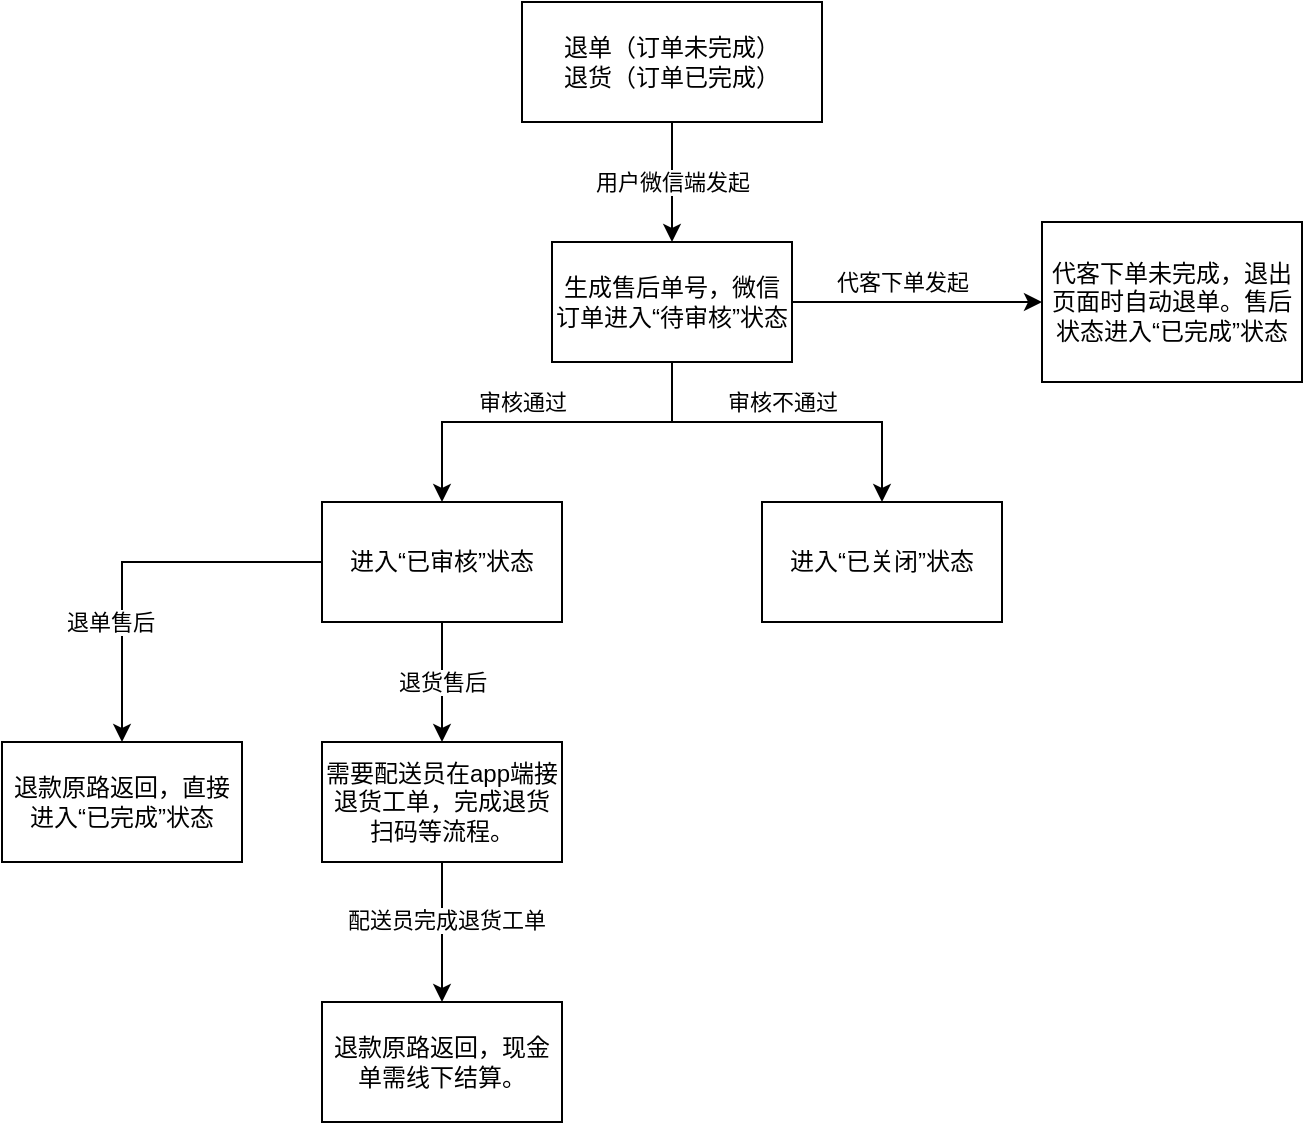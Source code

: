 <mxfile version="24.8.4">
  <diagram name="第 1 页" id="1sFSbbEGuXlfNKSqjcJ1">
    <mxGraphModel dx="1017" dy="761" grid="1" gridSize="10" guides="1" tooltips="1" connect="1" arrows="1" fold="1" page="1" pageScale="1" pageWidth="827" pageHeight="1169" math="0" shadow="0">
      <root>
        <mxCell id="0" />
        <mxCell id="1" parent="0" />
        <mxCell id="MTLPkXPKNpE5f-dPuwTn-1" value="退单（订单未完成）&lt;div&gt;退货（订单已完成）&lt;/div&gt;" style="rounded=0;whiteSpace=wrap;html=1;" vertex="1" parent="1">
          <mxGeometry x="320" y="110" width="150" height="60" as="geometry" />
        </mxCell>
        <mxCell id="MTLPkXPKNpE5f-dPuwTn-2" value="生成售后单号，微信订单进入“待审核”状态" style="rounded=0;whiteSpace=wrap;html=1;" vertex="1" parent="1">
          <mxGeometry x="335" y="230" width="120" height="60" as="geometry" />
        </mxCell>
        <mxCell id="MTLPkXPKNpE5f-dPuwTn-3" value="" style="endArrow=classic;html=1;rounded=0;exitX=0.5;exitY=1;exitDx=0;exitDy=0;" edge="1" parent="1" source="MTLPkXPKNpE5f-dPuwTn-1" target="MTLPkXPKNpE5f-dPuwTn-2">
          <mxGeometry width="50" height="50" relative="1" as="geometry">
            <mxPoint x="300" y="250" as="sourcePoint" />
            <mxPoint x="350" y="200" as="targetPoint" />
          </mxGeometry>
        </mxCell>
        <mxCell id="MTLPkXPKNpE5f-dPuwTn-4" value="用户微信端发起" style="edgeLabel;html=1;align=center;verticalAlign=middle;resizable=0;points=[];" vertex="1" connectable="0" parent="MTLPkXPKNpE5f-dPuwTn-3">
          <mxGeometry x="-0.289" y="3" relative="1" as="geometry">
            <mxPoint x="-3" y="8" as="offset" />
          </mxGeometry>
        </mxCell>
        <mxCell id="MTLPkXPKNpE5f-dPuwTn-5" value="进入“已审核”状态" style="rounded=0;whiteSpace=wrap;html=1;" vertex="1" parent="1">
          <mxGeometry x="220" y="360" width="120" height="60" as="geometry" />
        </mxCell>
        <mxCell id="MTLPkXPKNpE5f-dPuwTn-6" value="进入“已关闭”状态" style="rounded=0;whiteSpace=wrap;html=1;" vertex="1" parent="1">
          <mxGeometry x="440" y="360" width="120" height="60" as="geometry" />
        </mxCell>
        <mxCell id="MTLPkXPKNpE5f-dPuwTn-7" value="" style="endArrow=classic;html=1;rounded=0;exitX=0.5;exitY=1;exitDx=0;exitDy=0;entryX=0.5;entryY=0;entryDx=0;entryDy=0;" edge="1" parent="1" source="MTLPkXPKNpE5f-dPuwTn-2" target="MTLPkXPKNpE5f-dPuwTn-5">
          <mxGeometry width="50" height="50" relative="1" as="geometry">
            <mxPoint x="160" y="330" as="sourcePoint" />
            <mxPoint x="210" y="280" as="targetPoint" />
            <Array as="points">
              <mxPoint x="395" y="320" />
              <mxPoint x="280" y="320" />
            </Array>
          </mxGeometry>
        </mxCell>
        <mxCell id="MTLPkXPKNpE5f-dPuwTn-8" value="审核通过" style="edgeLabel;html=1;align=center;verticalAlign=middle;resizable=0;points=[];" vertex="1" connectable="0" parent="MTLPkXPKNpE5f-dPuwTn-7">
          <mxGeometry x="0.114" y="1" relative="1" as="geometry">
            <mxPoint x="-2" y="-11" as="offset" />
          </mxGeometry>
        </mxCell>
        <mxCell id="MTLPkXPKNpE5f-dPuwTn-9" value="" style="endArrow=classic;html=1;rounded=0;exitX=0.5;exitY=1;exitDx=0;exitDy=0;entryX=0.5;entryY=0;entryDx=0;entryDy=0;" edge="1" parent="1" source="MTLPkXPKNpE5f-dPuwTn-2" target="MTLPkXPKNpE5f-dPuwTn-6">
          <mxGeometry width="50" height="50" relative="1" as="geometry">
            <mxPoint x="430" y="350" as="sourcePoint" />
            <mxPoint x="480" y="300" as="targetPoint" />
            <Array as="points">
              <mxPoint x="395" y="320" />
              <mxPoint x="500" y="320" />
            </Array>
          </mxGeometry>
        </mxCell>
        <mxCell id="MTLPkXPKNpE5f-dPuwTn-10" value="审核不通过" style="edgeLabel;html=1;align=center;verticalAlign=middle;resizable=0;points=[];" vertex="1" connectable="0" parent="MTLPkXPKNpE5f-dPuwTn-9">
          <mxGeometry x="-0.2" y="3" relative="1" as="geometry">
            <mxPoint x="15" y="-7" as="offset" />
          </mxGeometry>
        </mxCell>
        <mxCell id="MTLPkXPKNpE5f-dPuwTn-11" value="退款原路返回，直接进入“已完成”状态" style="rounded=0;whiteSpace=wrap;html=1;" vertex="1" parent="1">
          <mxGeometry x="60" y="480" width="120" height="60" as="geometry" />
        </mxCell>
        <mxCell id="MTLPkXPKNpE5f-dPuwTn-12" value="" style="endArrow=classic;html=1;rounded=0;exitX=0;exitY=0.5;exitDx=0;exitDy=0;entryX=0.5;entryY=0;entryDx=0;entryDy=0;" edge="1" parent="1" source="MTLPkXPKNpE5f-dPuwTn-5" target="MTLPkXPKNpE5f-dPuwTn-11">
          <mxGeometry width="50" height="50" relative="1" as="geometry">
            <mxPoint x="130" y="490" as="sourcePoint" />
            <mxPoint x="180" y="440" as="targetPoint" />
            <Array as="points">
              <mxPoint x="120" y="390" />
            </Array>
          </mxGeometry>
        </mxCell>
        <mxCell id="MTLPkXPKNpE5f-dPuwTn-13" value="退单售后" style="edgeLabel;html=1;align=center;verticalAlign=middle;resizable=0;points=[];" vertex="1" connectable="0" parent="MTLPkXPKNpE5f-dPuwTn-12">
          <mxGeometry x="-0.343" y="-1" relative="1" as="geometry">
            <mxPoint x="-44" y="31" as="offset" />
          </mxGeometry>
        </mxCell>
        <mxCell id="MTLPkXPKNpE5f-dPuwTn-14" value="需要配送员在app端接退货工单，完成退货扫码等流程。" style="rounded=0;whiteSpace=wrap;html=1;" vertex="1" parent="1">
          <mxGeometry x="220" y="480" width="120" height="60" as="geometry" />
        </mxCell>
        <mxCell id="MTLPkXPKNpE5f-dPuwTn-16" value="" style="endArrow=classic;html=1;rounded=0;exitX=0.5;exitY=1;exitDx=0;exitDy=0;entryX=0.5;entryY=0;entryDx=0;entryDy=0;" edge="1" parent="1" source="MTLPkXPKNpE5f-dPuwTn-5" target="MTLPkXPKNpE5f-dPuwTn-14">
          <mxGeometry width="50" height="50" relative="1" as="geometry">
            <mxPoint x="330" y="460" as="sourcePoint" />
            <mxPoint x="380" y="410" as="targetPoint" />
          </mxGeometry>
        </mxCell>
        <mxCell id="MTLPkXPKNpE5f-dPuwTn-17" value="退货售后" style="edgeLabel;html=1;align=center;verticalAlign=middle;resizable=0;points=[];" vertex="1" connectable="0" parent="MTLPkXPKNpE5f-dPuwTn-16">
          <mxGeometry x="-0.333" y="2" relative="1" as="geometry">
            <mxPoint x="-2" y="10" as="offset" />
          </mxGeometry>
        </mxCell>
        <mxCell id="MTLPkXPKNpE5f-dPuwTn-18" value="退款原路返回，现金单需线下结算。" style="rounded=0;whiteSpace=wrap;html=1;" vertex="1" parent="1">
          <mxGeometry x="220" y="610" width="120" height="60" as="geometry" />
        </mxCell>
        <mxCell id="MTLPkXPKNpE5f-dPuwTn-19" value="" style="endArrow=classic;html=1;rounded=0;exitX=0.5;exitY=1;exitDx=0;exitDy=0;entryX=0.5;entryY=0;entryDx=0;entryDy=0;" edge="1" parent="1" source="MTLPkXPKNpE5f-dPuwTn-14" target="MTLPkXPKNpE5f-dPuwTn-18">
          <mxGeometry width="50" height="50" relative="1" as="geometry">
            <mxPoint x="350" y="580" as="sourcePoint" />
            <mxPoint x="400" y="530" as="targetPoint" />
          </mxGeometry>
        </mxCell>
        <mxCell id="MTLPkXPKNpE5f-dPuwTn-20" value="配送员完成退货工单" style="edgeLabel;html=1;align=center;verticalAlign=middle;resizable=0;points=[];" vertex="1" connectable="0" parent="MTLPkXPKNpE5f-dPuwTn-19">
          <mxGeometry x="-0.171" y="2" relative="1" as="geometry">
            <mxPoint as="offset" />
          </mxGeometry>
        </mxCell>
        <mxCell id="MTLPkXPKNpE5f-dPuwTn-21" value="" style="endArrow=classic;html=1;rounded=0;exitX=1;exitY=0.5;exitDx=0;exitDy=0;" edge="1" parent="1" source="MTLPkXPKNpE5f-dPuwTn-2">
          <mxGeometry width="50" height="50" relative="1" as="geometry">
            <mxPoint x="510" y="270" as="sourcePoint" />
            <mxPoint x="580" y="260" as="targetPoint" />
          </mxGeometry>
        </mxCell>
        <mxCell id="MTLPkXPKNpE5f-dPuwTn-23" value="代客下单发起" style="edgeLabel;html=1;align=center;verticalAlign=middle;resizable=0;points=[];" vertex="1" connectable="0" parent="MTLPkXPKNpE5f-dPuwTn-21">
          <mxGeometry x="-0.232" y="2" relative="1" as="geometry">
            <mxPoint x="7" y="-8" as="offset" />
          </mxGeometry>
        </mxCell>
        <mxCell id="MTLPkXPKNpE5f-dPuwTn-22" value="代客下单未完成，退出页面时自动退单。售后状态进入“已完成”状态" style="rounded=0;whiteSpace=wrap;html=1;" vertex="1" parent="1">
          <mxGeometry x="580" y="220" width="130" height="80" as="geometry" />
        </mxCell>
      </root>
    </mxGraphModel>
  </diagram>
</mxfile>
